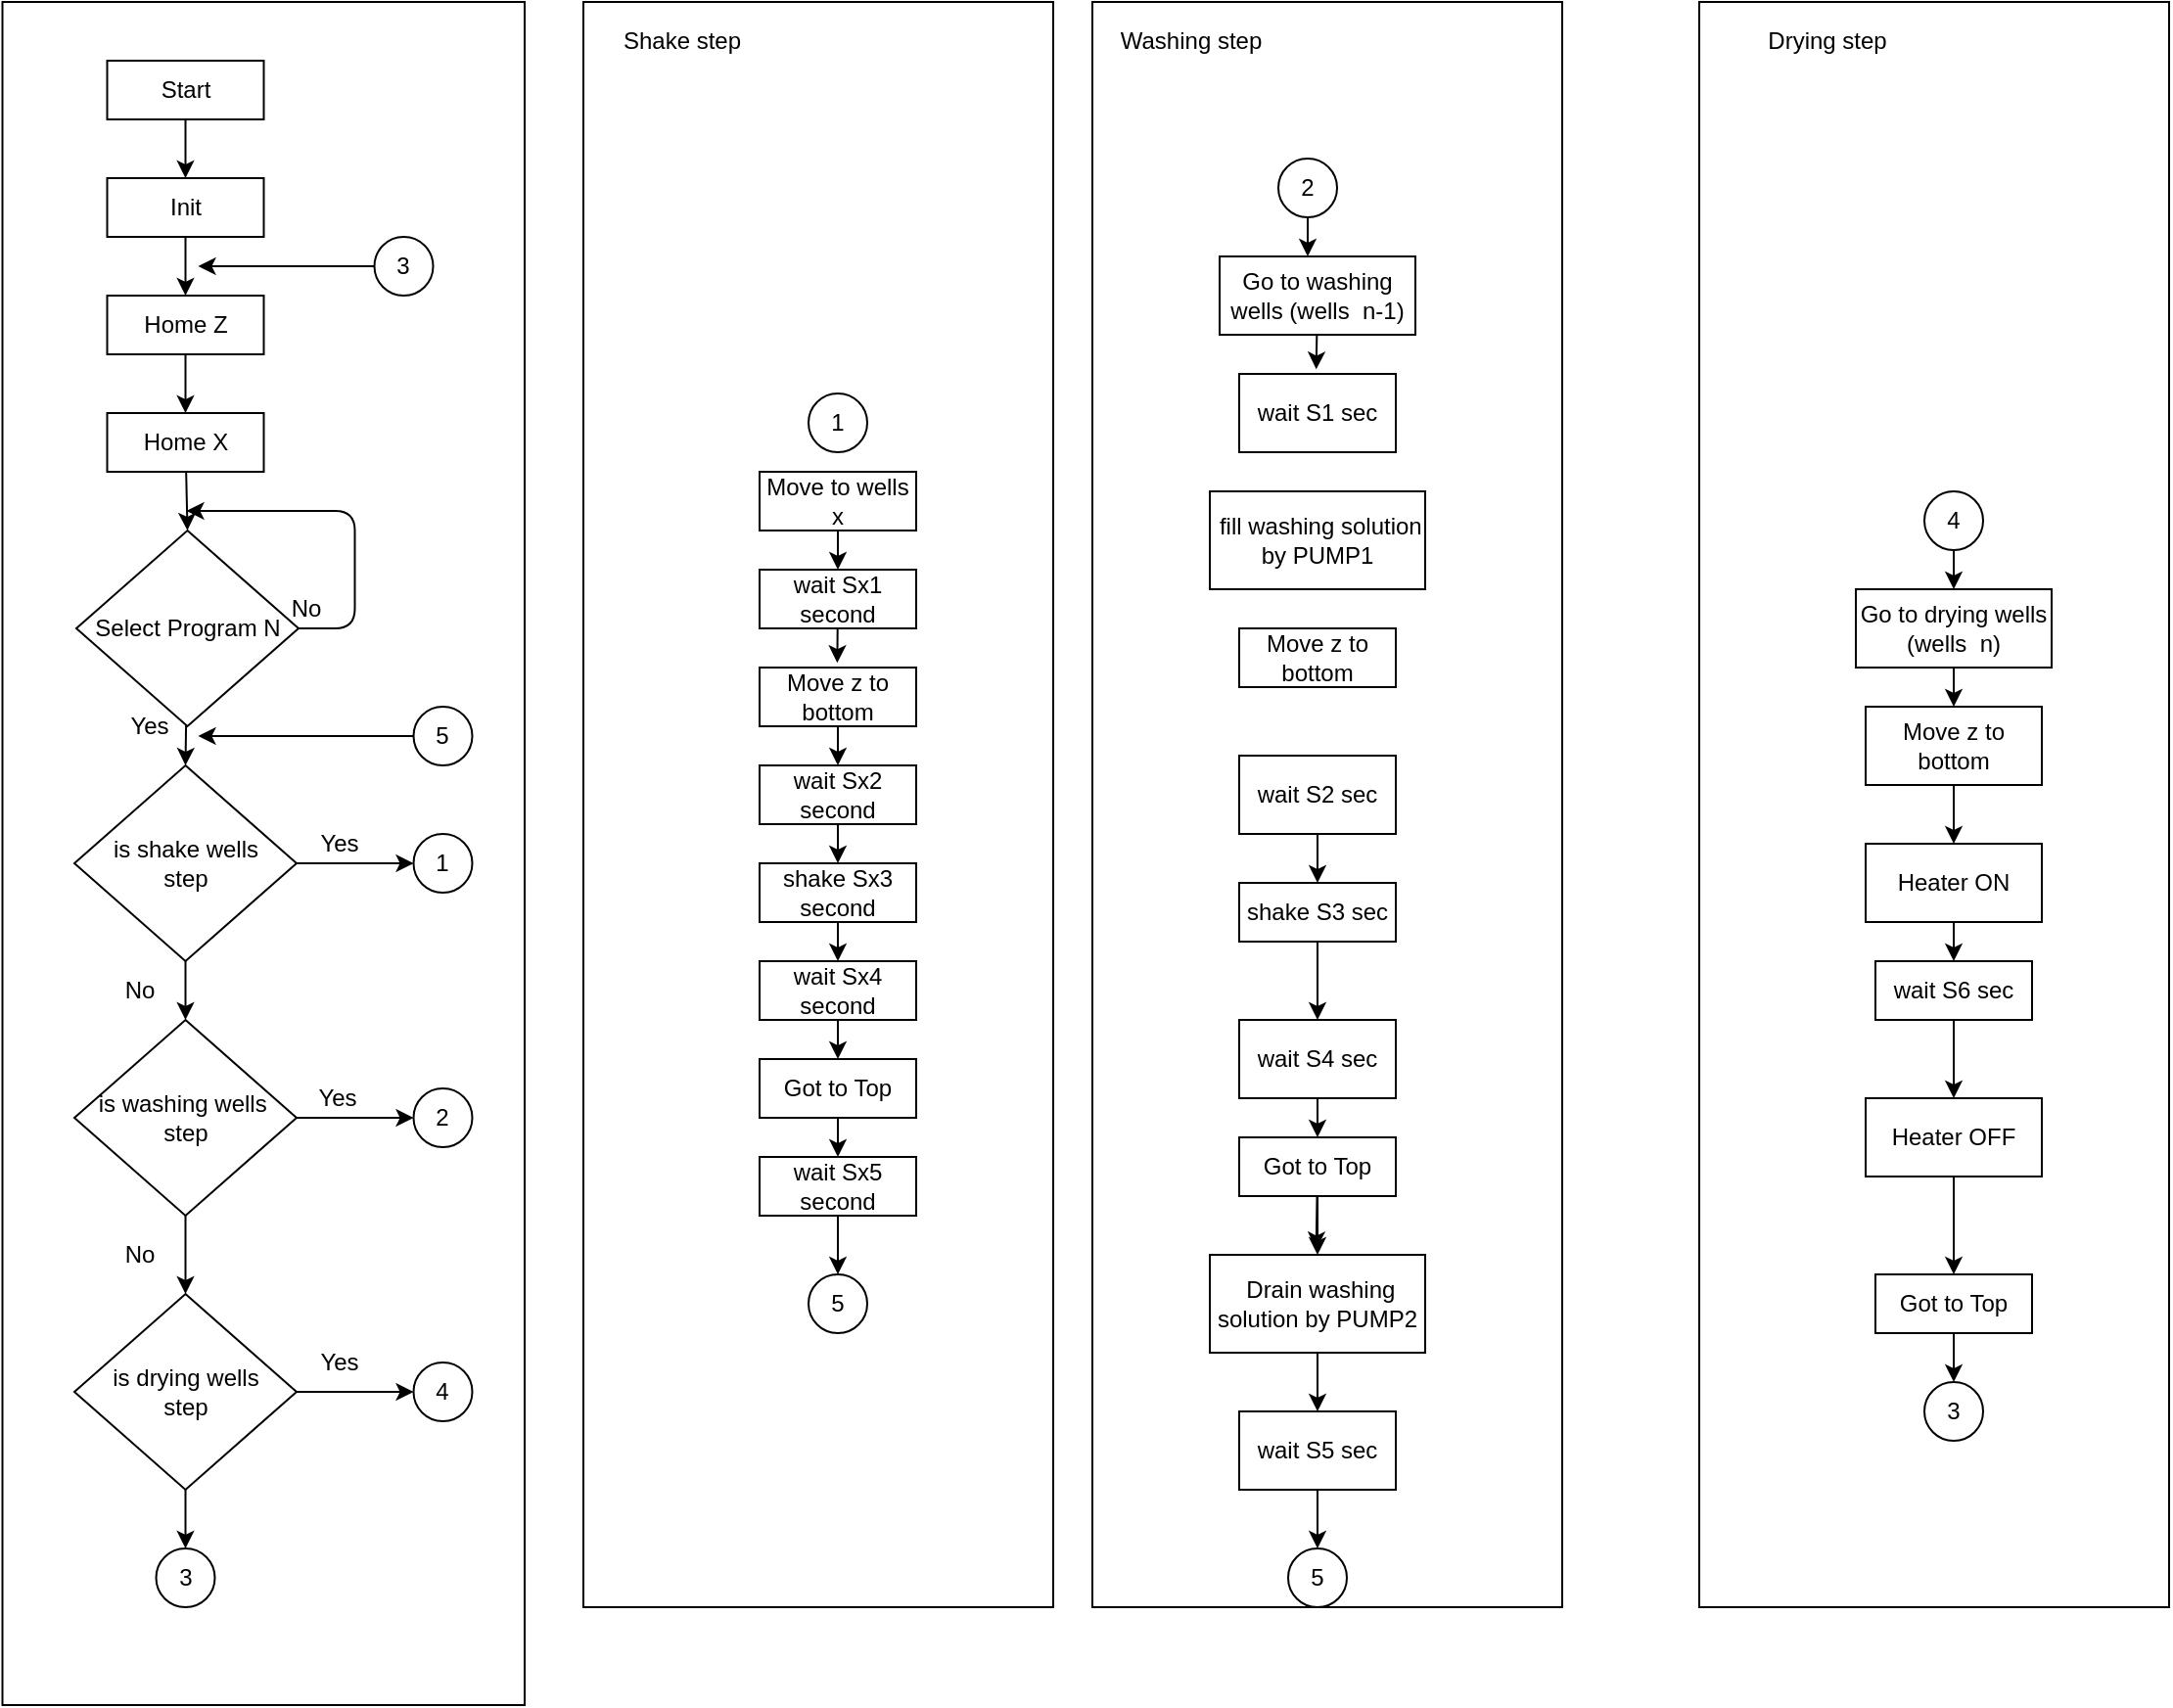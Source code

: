 <mxfile>
    <diagram id="ZespxbDv1mJrUio7fiZ_" name="Page-1">
        <mxGraphModel dx="614" dy="411" grid="1" gridSize="10" guides="1" tooltips="1" connect="1" arrows="1" fold="1" page="1" pageScale="1" pageWidth="850" pageHeight="1100" math="0" shadow="0">
            <root>
                <mxCell id="0"/>
                <mxCell id="1" parent="0"/>
                <mxCell id="143" value="" style="rounded=0;whiteSpace=wrap;html=1;" parent="1" vertex="1">
                    <mxGeometry x="890" y="90" width="240" height="820" as="geometry"/>
                </mxCell>
                <mxCell id="139" value="" style="rounded=0;whiteSpace=wrap;html=1;" parent="1" vertex="1">
                    <mxGeometry x="23.25" y="90" width="266.75" height="870" as="geometry"/>
                </mxCell>
                <mxCell id="138" value="" style="rounded=0;whiteSpace=wrap;html=1;" parent="1" vertex="1">
                    <mxGeometry x="320" y="90" width="240" height="820" as="geometry"/>
                </mxCell>
                <mxCell id="137" value="" style="rounded=0;whiteSpace=wrap;html=1;" parent="1" vertex="1">
                    <mxGeometry x="580" y="90" width="240" height="820" as="geometry"/>
                </mxCell>
                <mxCell id="38" style="edgeStyle=none;html=1;entryX=0.5;entryY=0;entryDx=0;entryDy=0;" parent="1" source="2" target="3" edge="1">
                    <mxGeometry relative="1" as="geometry"/>
                </mxCell>
                <mxCell id="2" value="Start" style="rounded=0;whiteSpace=wrap;html=1;" parent="1" vertex="1">
                    <mxGeometry x="76.75" y="120" width="80" height="30" as="geometry"/>
                </mxCell>
                <mxCell id="40" style="edgeStyle=none;html=1;entryX=0.5;entryY=0;entryDx=0;entryDy=0;" parent="1" source="3" target="4" edge="1">
                    <mxGeometry relative="1" as="geometry"/>
                </mxCell>
                <mxCell id="3" value="Init" style="rounded=0;whiteSpace=wrap;html=1;" parent="1" vertex="1">
                    <mxGeometry x="76.75" y="180" width="80" height="30" as="geometry"/>
                </mxCell>
                <mxCell id="142" style="edgeStyle=none;html=1;entryX=0.5;entryY=0;entryDx=0;entryDy=0;" parent="1" source="4" target="5" edge="1">
                    <mxGeometry relative="1" as="geometry"/>
                </mxCell>
                <mxCell id="4" value="Home Z" style="rounded=0;whiteSpace=wrap;html=1;" parent="1" vertex="1">
                    <mxGeometry x="76.75" y="240" width="80" height="30" as="geometry"/>
                </mxCell>
                <mxCell id="42" style="edgeStyle=none;html=1;entryX=0.5;entryY=0;entryDx=0;entryDy=0;" parent="1" source="5" target="6" edge="1">
                    <mxGeometry relative="1" as="geometry"/>
                </mxCell>
                <mxCell id="5" value="Home X" style="rounded=0;whiteSpace=wrap;html=1;" parent="1" vertex="1">
                    <mxGeometry x="76.75" y="300" width="80" height="30" as="geometry"/>
                </mxCell>
                <mxCell id="43" style="edgeStyle=none;html=1;entryX=0.5;entryY=0;entryDx=0;entryDy=0;" parent="1" source="6" edge="1">
                    <mxGeometry relative="1" as="geometry">
                        <mxPoint x="116.75" y="480.0" as="targetPoint"/>
                    </mxGeometry>
                </mxCell>
                <mxCell id="44" style="edgeStyle=none;html=1;" parent="1" source="6" edge="1">
                    <mxGeometry relative="1" as="geometry">
                        <mxPoint x="117.25" y="350" as="targetPoint"/>
                        <Array as="points">
                            <mxPoint x="203.25" y="410"/>
                            <mxPoint x="203.25" y="350"/>
                        </Array>
                    </mxGeometry>
                </mxCell>
                <mxCell id="6" value="Select Program N" style="rhombus;whiteSpace=wrap;html=1;" parent="1" vertex="1">
                    <mxGeometry x="61" y="360" width="113.5" height="100" as="geometry"/>
                </mxCell>
                <mxCell id="68" style="edgeStyle=none;html=1;entryX=0.492;entryY=-0.058;entryDx=0;entryDy=0;entryPerimeter=0;" parent="1" source="18" target="19" edge="1">
                    <mxGeometry relative="1" as="geometry"/>
                </mxCell>
                <mxCell id="18" value="Go to washing wells (wells&amp;nbsp; n-1)" style="rounded=0;whiteSpace=wrap;html=1;" parent="1" vertex="1">
                    <mxGeometry x="645" y="220" width="100" height="40" as="geometry"/>
                </mxCell>
                <mxCell id="19" value="wait S1 sec" style="rounded=0;whiteSpace=wrap;html=1;" parent="1" vertex="1">
                    <mxGeometry x="655" y="280" width="80" height="40" as="geometry"/>
                </mxCell>
                <mxCell id="72" style="edgeStyle=none;html=1;entryX=0.5;entryY=0;entryDx=0;entryDy=0;" parent="1" source="20" target="22" edge="1">
                    <mxGeometry relative="1" as="geometry"/>
                </mxCell>
                <mxCell id="20" value="shake S3 sec" style="rounded=0;whiteSpace=wrap;html=1;" parent="1" vertex="1">
                    <mxGeometry x="655" y="540" width="80" height="30" as="geometry"/>
                </mxCell>
                <mxCell id="21" value="Move z to bottom" style="rounded=0;whiteSpace=wrap;html=1;" parent="1" vertex="1">
                    <mxGeometry x="655" y="410" width="80" height="30" as="geometry"/>
                </mxCell>
                <mxCell id="73" style="edgeStyle=none;html=1;entryX=0.5;entryY=0;entryDx=0;entryDy=0;" parent="1" source="22" target="24" edge="1">
                    <mxGeometry relative="1" as="geometry"/>
                </mxCell>
                <mxCell id="22" value="wait S4 sec" style="rounded=0;whiteSpace=wrap;html=1;" parent="1" vertex="1">
                    <mxGeometry x="655" y="610" width="80" height="40" as="geometry"/>
                </mxCell>
                <mxCell id="71" style="edgeStyle=none;html=1;entryX=0.5;entryY=0;entryDx=0;entryDy=0;" parent="1" source="23" target="20" edge="1">
                    <mxGeometry relative="1" as="geometry"/>
                </mxCell>
                <mxCell id="23" value="wait S2 sec" style="rounded=0;whiteSpace=wrap;html=1;" parent="1" vertex="1">
                    <mxGeometry x="655" y="475" width="80" height="40" as="geometry"/>
                </mxCell>
                <mxCell id="87" style="edgeStyle=none;html=1;entryX=0.494;entryY=-0.056;entryDx=0;entryDy=0;entryPerimeter=0;" parent="1" source="24" target="86" edge="1">
                    <mxGeometry relative="1" as="geometry"/>
                </mxCell>
                <mxCell id="91" value="" style="edgeStyle=none;html=1;" parent="1" source="24" target="86" edge="1">
                    <mxGeometry relative="1" as="geometry"/>
                </mxCell>
                <mxCell id="24" value="Got to Top" style="rounded=0;whiteSpace=wrap;html=1;" parent="1" vertex="1">
                    <mxGeometry x="655" y="670" width="80" height="30" as="geometry"/>
                </mxCell>
                <mxCell id="135" style="edgeStyle=none;html=1;entryX=0.5;entryY=0;entryDx=0;entryDy=0;" parent="1" source="25" target="115" edge="1">
                    <mxGeometry relative="1" as="geometry"/>
                </mxCell>
                <mxCell id="25" value="wait S5 sec" style="rounded=0;whiteSpace=wrap;html=1;" parent="1" vertex="1">
                    <mxGeometry x="655" y="810" width="80" height="40" as="geometry"/>
                </mxCell>
                <mxCell id="76" style="edgeStyle=none;html=1;entryX=0.5;entryY=0;entryDx=0;entryDy=0;" parent="1" source="26" target="28" edge="1">
                    <mxGeometry relative="1" as="geometry"/>
                </mxCell>
                <mxCell id="26" value="Go to drying wells (wells&amp;nbsp; n)" style="rounded=0;whiteSpace=wrap;html=1;" parent="1" vertex="1">
                    <mxGeometry x="970" y="390" width="100" height="40" as="geometry"/>
                </mxCell>
                <mxCell id="77" style="edgeStyle=none;html=1;entryX=0.5;entryY=0;entryDx=0;entryDy=0;" parent="1" source="28" target="29" edge="1">
                    <mxGeometry relative="1" as="geometry"/>
                </mxCell>
                <mxCell id="28" value="Move z to bottom" style="rounded=0;whiteSpace=wrap;html=1;" parent="1" vertex="1">
                    <mxGeometry x="975" y="450" width="90" height="40" as="geometry"/>
                </mxCell>
                <mxCell id="78" style="edgeStyle=none;html=1;entryX=0.5;entryY=0;entryDx=0;entryDy=0;" parent="1" source="29" target="30" edge="1">
                    <mxGeometry relative="1" as="geometry"/>
                </mxCell>
                <mxCell id="29" value="Heater ON" style="rounded=0;whiteSpace=wrap;html=1;" parent="1" vertex="1">
                    <mxGeometry x="975" y="520" width="90" height="40" as="geometry"/>
                </mxCell>
                <mxCell id="149" style="edgeStyle=none;html=1;entryX=0.5;entryY=0;entryDx=0;entryDy=0;" parent="1" source="30" target="148" edge="1">
                    <mxGeometry relative="1" as="geometry"/>
                </mxCell>
                <mxCell id="30" value="wait S6 sec" style="rounded=0;whiteSpace=wrap;html=1;" parent="1" vertex="1">
                    <mxGeometry x="980" y="580" width="80" height="30" as="geometry"/>
                </mxCell>
                <mxCell id="151" style="edgeStyle=none;html=1;" parent="1" source="31" target="127" edge="1">
                    <mxGeometry relative="1" as="geometry"/>
                </mxCell>
                <mxCell id="31" value="Got to Top" style="rounded=0;whiteSpace=wrap;html=1;" parent="1" vertex="1">
                    <mxGeometry x="980" y="740" width="80" height="30" as="geometry"/>
                </mxCell>
                <mxCell id="81" style="edgeStyle=none;html=1;" parent="1" source="36" edge="1">
                    <mxGeometry relative="1" as="geometry">
                        <mxPoint x="123.25" y="225" as="targetPoint"/>
                    </mxGeometry>
                </mxCell>
                <mxCell id="36" value="3" style="ellipse;whiteSpace=wrap;html=1;aspect=fixed;" parent="1" vertex="1">
                    <mxGeometry x="213.25" y="210" width="30" height="30" as="geometry"/>
                </mxCell>
                <mxCell id="67" style="edgeStyle=none;html=1;entryX=0.45;entryY=0;entryDx=0;entryDy=0;entryPerimeter=0;" parent="1" source="37" target="18" edge="1">
                    <mxGeometry relative="1" as="geometry"/>
                </mxCell>
                <mxCell id="37" value="2" style="ellipse;whiteSpace=wrap;html=1;aspect=fixed;" parent="1" vertex="1">
                    <mxGeometry x="675" y="170" width="30" height="30" as="geometry"/>
                </mxCell>
                <mxCell id="65" value="No" style="text;html=1;align=center;verticalAlign=middle;resizable=0;points=[];autosize=1;strokeColor=none;fillColor=none;" parent="1" vertex="1">
                    <mxGeometry x="163.25" y="390" width="30" height="20" as="geometry"/>
                </mxCell>
                <mxCell id="66" value="Yes" style="text;html=1;align=center;verticalAlign=middle;resizable=0;points=[];autosize=1;strokeColor=none;fillColor=none;" parent="1" vertex="1">
                    <mxGeometry x="78.25" y="450" width="40" height="20" as="geometry"/>
                </mxCell>
                <mxCell id="83" value="&amp;nbsp;fill washing solution by PUMP1" style="rounded=0;whiteSpace=wrap;html=1;" parent="1" vertex="1">
                    <mxGeometry x="640" y="340" width="110" height="50" as="geometry"/>
                </mxCell>
                <mxCell id="88" style="edgeStyle=none;html=1;entryX=0.5;entryY=0;entryDx=0;entryDy=0;" parent="1" source="86" target="25" edge="1">
                    <mxGeometry relative="1" as="geometry"/>
                </mxCell>
                <mxCell id="86" value="&amp;nbsp;Drain washing solution by PUMP2" style="rounded=0;whiteSpace=wrap;html=1;" parent="1" vertex="1">
                    <mxGeometry x="640" y="730" width="110" height="50" as="geometry"/>
                </mxCell>
                <mxCell id="93" style="edgeStyle=none;html=1;entryX=0.5;entryY=0;entryDx=0;entryDy=0;" parent="1" source="94" target="96" edge="1">
                    <mxGeometry relative="1" as="geometry"/>
                </mxCell>
                <mxCell id="94" value="Move to wells x" style="rounded=0;whiteSpace=wrap;html=1;" parent="1" vertex="1">
                    <mxGeometry x="410" y="330" width="80" height="30" as="geometry"/>
                </mxCell>
                <mxCell id="95" style="edgeStyle=none;html=1;entryX=0.496;entryY=-0.08;entryDx=0;entryDy=0;entryPerimeter=0;" parent="1" source="96" target="98" edge="1">
                    <mxGeometry relative="1" as="geometry"/>
                </mxCell>
                <mxCell id="96" value="wait Sx1 second" style="rounded=0;whiteSpace=wrap;html=1;" parent="1" vertex="1">
                    <mxGeometry x="410" y="380" width="80" height="30" as="geometry"/>
                </mxCell>
                <mxCell id="97" style="edgeStyle=none;html=1;entryX=0.5;entryY=0;entryDx=0;entryDy=0;" parent="1" source="98" target="100" edge="1">
                    <mxGeometry relative="1" as="geometry"/>
                </mxCell>
                <mxCell id="98" value="Move z to bottom" style="rounded=0;whiteSpace=wrap;html=1;" parent="1" vertex="1">
                    <mxGeometry x="410" y="430" width="80" height="30" as="geometry"/>
                </mxCell>
                <mxCell id="99" style="edgeStyle=none;html=1;entryX=0.5;entryY=0;entryDx=0;entryDy=0;" parent="1" source="100" target="102" edge="1">
                    <mxGeometry relative="1" as="geometry"/>
                </mxCell>
                <mxCell id="100" value="wait Sx2 second" style="rounded=0;whiteSpace=wrap;html=1;" parent="1" vertex="1">
                    <mxGeometry x="410" y="480" width="80" height="30" as="geometry"/>
                </mxCell>
                <mxCell id="101" style="edgeStyle=none;html=1;entryX=0.5;entryY=0;entryDx=0;entryDy=0;" parent="1" source="102" target="104" edge="1">
                    <mxGeometry relative="1" as="geometry"/>
                </mxCell>
                <mxCell id="102" value="shake Sx3 second" style="rounded=0;whiteSpace=wrap;html=1;" parent="1" vertex="1">
                    <mxGeometry x="410" y="530" width="80" height="30" as="geometry"/>
                </mxCell>
                <mxCell id="103" style="edgeStyle=none;html=1;entryX=0.5;entryY=0;entryDx=0;entryDy=0;" parent="1" source="104" target="106" edge="1">
                    <mxGeometry relative="1" as="geometry"/>
                </mxCell>
                <mxCell id="104" value="wait Sx4 second" style="rounded=0;whiteSpace=wrap;html=1;" parent="1" vertex="1">
                    <mxGeometry x="410" y="580" width="80" height="30" as="geometry"/>
                </mxCell>
                <mxCell id="105" style="edgeStyle=none;html=1;entryX=0.5;entryY=0;entryDx=0;entryDy=0;" parent="1" source="106" target="107" edge="1">
                    <mxGeometry relative="1" as="geometry"/>
                </mxCell>
                <mxCell id="106" value="Got to Top" style="rounded=0;whiteSpace=wrap;html=1;" parent="1" vertex="1">
                    <mxGeometry x="410" y="630" width="80" height="30" as="geometry"/>
                </mxCell>
                <mxCell id="134" style="edgeStyle=none;html=1;" parent="1" source="107" target="113" edge="1">
                    <mxGeometry relative="1" as="geometry"/>
                </mxCell>
                <mxCell id="107" value="wait Sx5 second" style="rounded=0;whiteSpace=wrap;html=1;" parent="1" vertex="1">
                    <mxGeometry x="410" y="680" width="80" height="30" as="geometry"/>
                </mxCell>
                <mxCell id="111" style="edgeStyle=none;html=1;" parent="1" source="108" target="109" edge="1">
                    <mxGeometry relative="1" as="geometry"/>
                </mxCell>
                <mxCell id="126" style="edgeStyle=none;html=1;entryX=0;entryY=0.5;entryDx=0;entryDy=0;" parent="1" source="108" target="119" edge="1">
                    <mxGeometry relative="1" as="geometry"/>
                </mxCell>
                <mxCell id="108" value="is shake wells&lt;br&gt;step" style="rhombus;whiteSpace=wrap;html=1;" parent="1" vertex="1">
                    <mxGeometry x="60" y="480" width="113.5" height="100" as="geometry"/>
                </mxCell>
                <mxCell id="112" style="edgeStyle=none;html=1;" parent="1" source="109" target="110" edge="1">
                    <mxGeometry relative="1" as="geometry"/>
                </mxCell>
                <mxCell id="125" style="edgeStyle=none;html=1;entryX=0;entryY=0.5;entryDx=0;entryDy=0;" parent="1" source="109" target="120" edge="1">
                    <mxGeometry relative="1" as="geometry"/>
                </mxCell>
                <mxCell id="109" value="is washing wells&amp;nbsp;&lt;br&gt;step" style="rhombus;whiteSpace=wrap;html=1;" parent="1" vertex="1">
                    <mxGeometry x="60" y="610" width="113.5" height="100" as="geometry"/>
                </mxCell>
                <mxCell id="123" style="edgeStyle=none;html=1;entryX=0.5;entryY=0;entryDx=0;entryDy=0;" parent="1" source="110" target="122" edge="1">
                    <mxGeometry relative="1" as="geometry"/>
                </mxCell>
                <mxCell id="124" style="edgeStyle=none;html=1;entryX=0;entryY=0.5;entryDx=0;entryDy=0;" parent="1" source="110" target="121" edge="1">
                    <mxGeometry relative="1" as="geometry"/>
                </mxCell>
                <mxCell id="110" value="is drying wells&lt;br&gt;step" style="rhombus;whiteSpace=wrap;html=1;" parent="1" vertex="1">
                    <mxGeometry x="60" y="750" width="113.5" height="100" as="geometry"/>
                </mxCell>
                <mxCell id="113" value="5" style="ellipse;whiteSpace=wrap;html=1;aspect=fixed;" parent="1" vertex="1">
                    <mxGeometry x="435" y="740" width="30" height="30" as="geometry"/>
                </mxCell>
                <mxCell id="114" value="1" style="ellipse;whiteSpace=wrap;html=1;aspect=fixed;" parent="1" vertex="1">
                    <mxGeometry x="435" y="290" width="30" height="30" as="geometry"/>
                </mxCell>
                <mxCell id="115" value="5" style="ellipse;whiteSpace=wrap;html=1;aspect=fixed;" parent="1" vertex="1">
                    <mxGeometry x="680" y="880" width="30" height="30" as="geometry"/>
                </mxCell>
                <mxCell id="132" style="edgeStyle=none;html=1;entryX=0.5;entryY=0;entryDx=0;entryDy=0;" parent="1" source="116" target="26" edge="1">
                    <mxGeometry relative="1" as="geometry"/>
                </mxCell>
                <mxCell id="116" value="4" style="ellipse;whiteSpace=wrap;html=1;aspect=fixed;" parent="1" vertex="1">
                    <mxGeometry x="1005" y="340" width="30" height="30" as="geometry"/>
                </mxCell>
                <mxCell id="117" value="No" style="text;html=1;align=center;verticalAlign=middle;resizable=0;points=[];autosize=1;strokeColor=none;fillColor=none;" parent="1" vertex="1">
                    <mxGeometry x="78.25" y="585" width="30" height="20" as="geometry"/>
                </mxCell>
                <mxCell id="118" value="No" style="text;html=1;align=center;verticalAlign=middle;resizable=0;points=[];autosize=1;strokeColor=none;fillColor=none;" parent="1" vertex="1">
                    <mxGeometry x="78.25" y="720" width="30" height="20" as="geometry"/>
                </mxCell>
                <mxCell id="119" value="1" style="ellipse;whiteSpace=wrap;html=1;aspect=fixed;" parent="1" vertex="1">
                    <mxGeometry x="233.25" y="515" width="30" height="30" as="geometry"/>
                </mxCell>
                <mxCell id="120" value="2" style="ellipse;whiteSpace=wrap;html=1;aspect=fixed;" parent="1" vertex="1">
                    <mxGeometry x="233.25" y="645" width="30" height="30" as="geometry"/>
                </mxCell>
                <mxCell id="121" value="4" style="ellipse;whiteSpace=wrap;html=1;aspect=fixed;" parent="1" vertex="1">
                    <mxGeometry x="233.25" y="785" width="30" height="30" as="geometry"/>
                </mxCell>
                <mxCell id="122" value="3" style="ellipse;whiteSpace=wrap;html=1;aspect=fixed;" parent="1" vertex="1">
                    <mxGeometry x="101.75" y="880" width="30" height="30" as="geometry"/>
                </mxCell>
                <mxCell id="127" value="3" style="ellipse;whiteSpace=wrap;html=1;aspect=fixed;" parent="1" vertex="1">
                    <mxGeometry x="1005" y="795" width="30" height="30" as="geometry"/>
                </mxCell>
                <mxCell id="128" value="Yes" style="text;html=1;align=center;verticalAlign=middle;resizable=0;points=[];autosize=1;strokeColor=none;fillColor=none;" parent="1" vertex="1">
                    <mxGeometry x="174.5" y="510" width="40" height="20" as="geometry"/>
                </mxCell>
                <mxCell id="129" value="Yes" style="text;html=1;align=center;verticalAlign=middle;resizable=0;points=[];autosize=1;strokeColor=none;fillColor=none;" parent="1" vertex="1">
                    <mxGeometry x="173.5" y="640" width="40" height="20" as="geometry"/>
                </mxCell>
                <mxCell id="130" value="Yes" style="text;html=1;align=center;verticalAlign=middle;resizable=0;points=[];autosize=1;strokeColor=none;fillColor=none;" parent="1" vertex="1">
                    <mxGeometry x="174.5" y="775" width="40" height="20" as="geometry"/>
                </mxCell>
                <mxCell id="136" style="edgeStyle=none;html=1;" parent="1" source="133" edge="1">
                    <mxGeometry relative="1" as="geometry">
                        <mxPoint x="123.25" y="465" as="targetPoint"/>
                    </mxGeometry>
                </mxCell>
                <mxCell id="133" value="5" style="ellipse;whiteSpace=wrap;html=1;aspect=fixed;" parent="1" vertex="1">
                    <mxGeometry x="233.25" y="450" width="30" height="30" as="geometry"/>
                </mxCell>
                <mxCell id="144" value="Shake step" style="text;html=1;align=center;verticalAlign=middle;resizable=0;points=[];autosize=1;strokeColor=none;fillColor=none;" parent="1" vertex="1">
                    <mxGeometry x="330" y="100" width="80" height="20" as="geometry"/>
                </mxCell>
                <mxCell id="145" value="Washing step" style="text;html=1;align=center;verticalAlign=middle;resizable=0;points=[];autosize=1;strokeColor=none;fillColor=none;" parent="1" vertex="1">
                    <mxGeometry x="585" y="100" width="90" height="20" as="geometry"/>
                </mxCell>
                <mxCell id="146" value="Drying step" style="text;html=1;align=center;verticalAlign=middle;resizable=0;points=[];autosize=1;strokeColor=none;fillColor=none;" parent="1" vertex="1">
                    <mxGeometry x="915" y="100" width="80" height="20" as="geometry"/>
                </mxCell>
                <mxCell id="150" style="edgeStyle=none;html=1;entryX=0.5;entryY=0;entryDx=0;entryDy=0;" parent="1" source="148" target="31" edge="1">
                    <mxGeometry relative="1" as="geometry"/>
                </mxCell>
                <mxCell id="148" value="Heater OFF" style="rounded=0;whiteSpace=wrap;html=1;" parent="1" vertex="1">
                    <mxGeometry x="975" y="650" width="90" height="40" as="geometry"/>
                </mxCell>
            </root>
        </mxGraphModel>
    </diagram>
</mxfile>